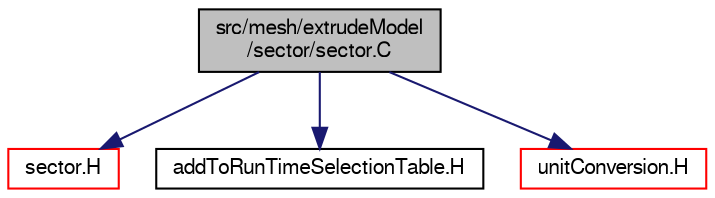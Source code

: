digraph "src/mesh/extrudeModel/sector/sector.C"
{
  bgcolor="transparent";
  edge [fontname="FreeSans",fontsize="10",labelfontname="FreeSans",labelfontsize="10"];
  node [fontname="FreeSans",fontsize="10",shape=record];
  Node0 [label="src/mesh/extrudeModel\l/sector/sector.C",height=0.2,width=0.4,color="black", fillcolor="grey75", style="filled", fontcolor="black"];
  Node0 -> Node1 [color="midnightblue",fontsize="10",style="solid",fontname="FreeSans"];
  Node1 [label="sector.H",height=0.2,width=0.4,color="red",URL="$a07145.html"];
  Node0 -> Node83 [color="midnightblue",fontsize="10",style="solid",fontname="FreeSans"];
  Node83 [label="addToRunTimeSelectionTable.H",height=0.2,width=0.4,color="black",URL="$a09263.html",tooltip="Macros for easy insertion into run-time selection tables. "];
  Node0 -> Node84 [color="midnightblue",fontsize="10",style="solid",fontname="FreeSans"];
  Node84 [label="unitConversion.H",height=0.2,width=0.4,color="red",URL="$a10280.html",tooltip="Unit conversion functions. "];
}
